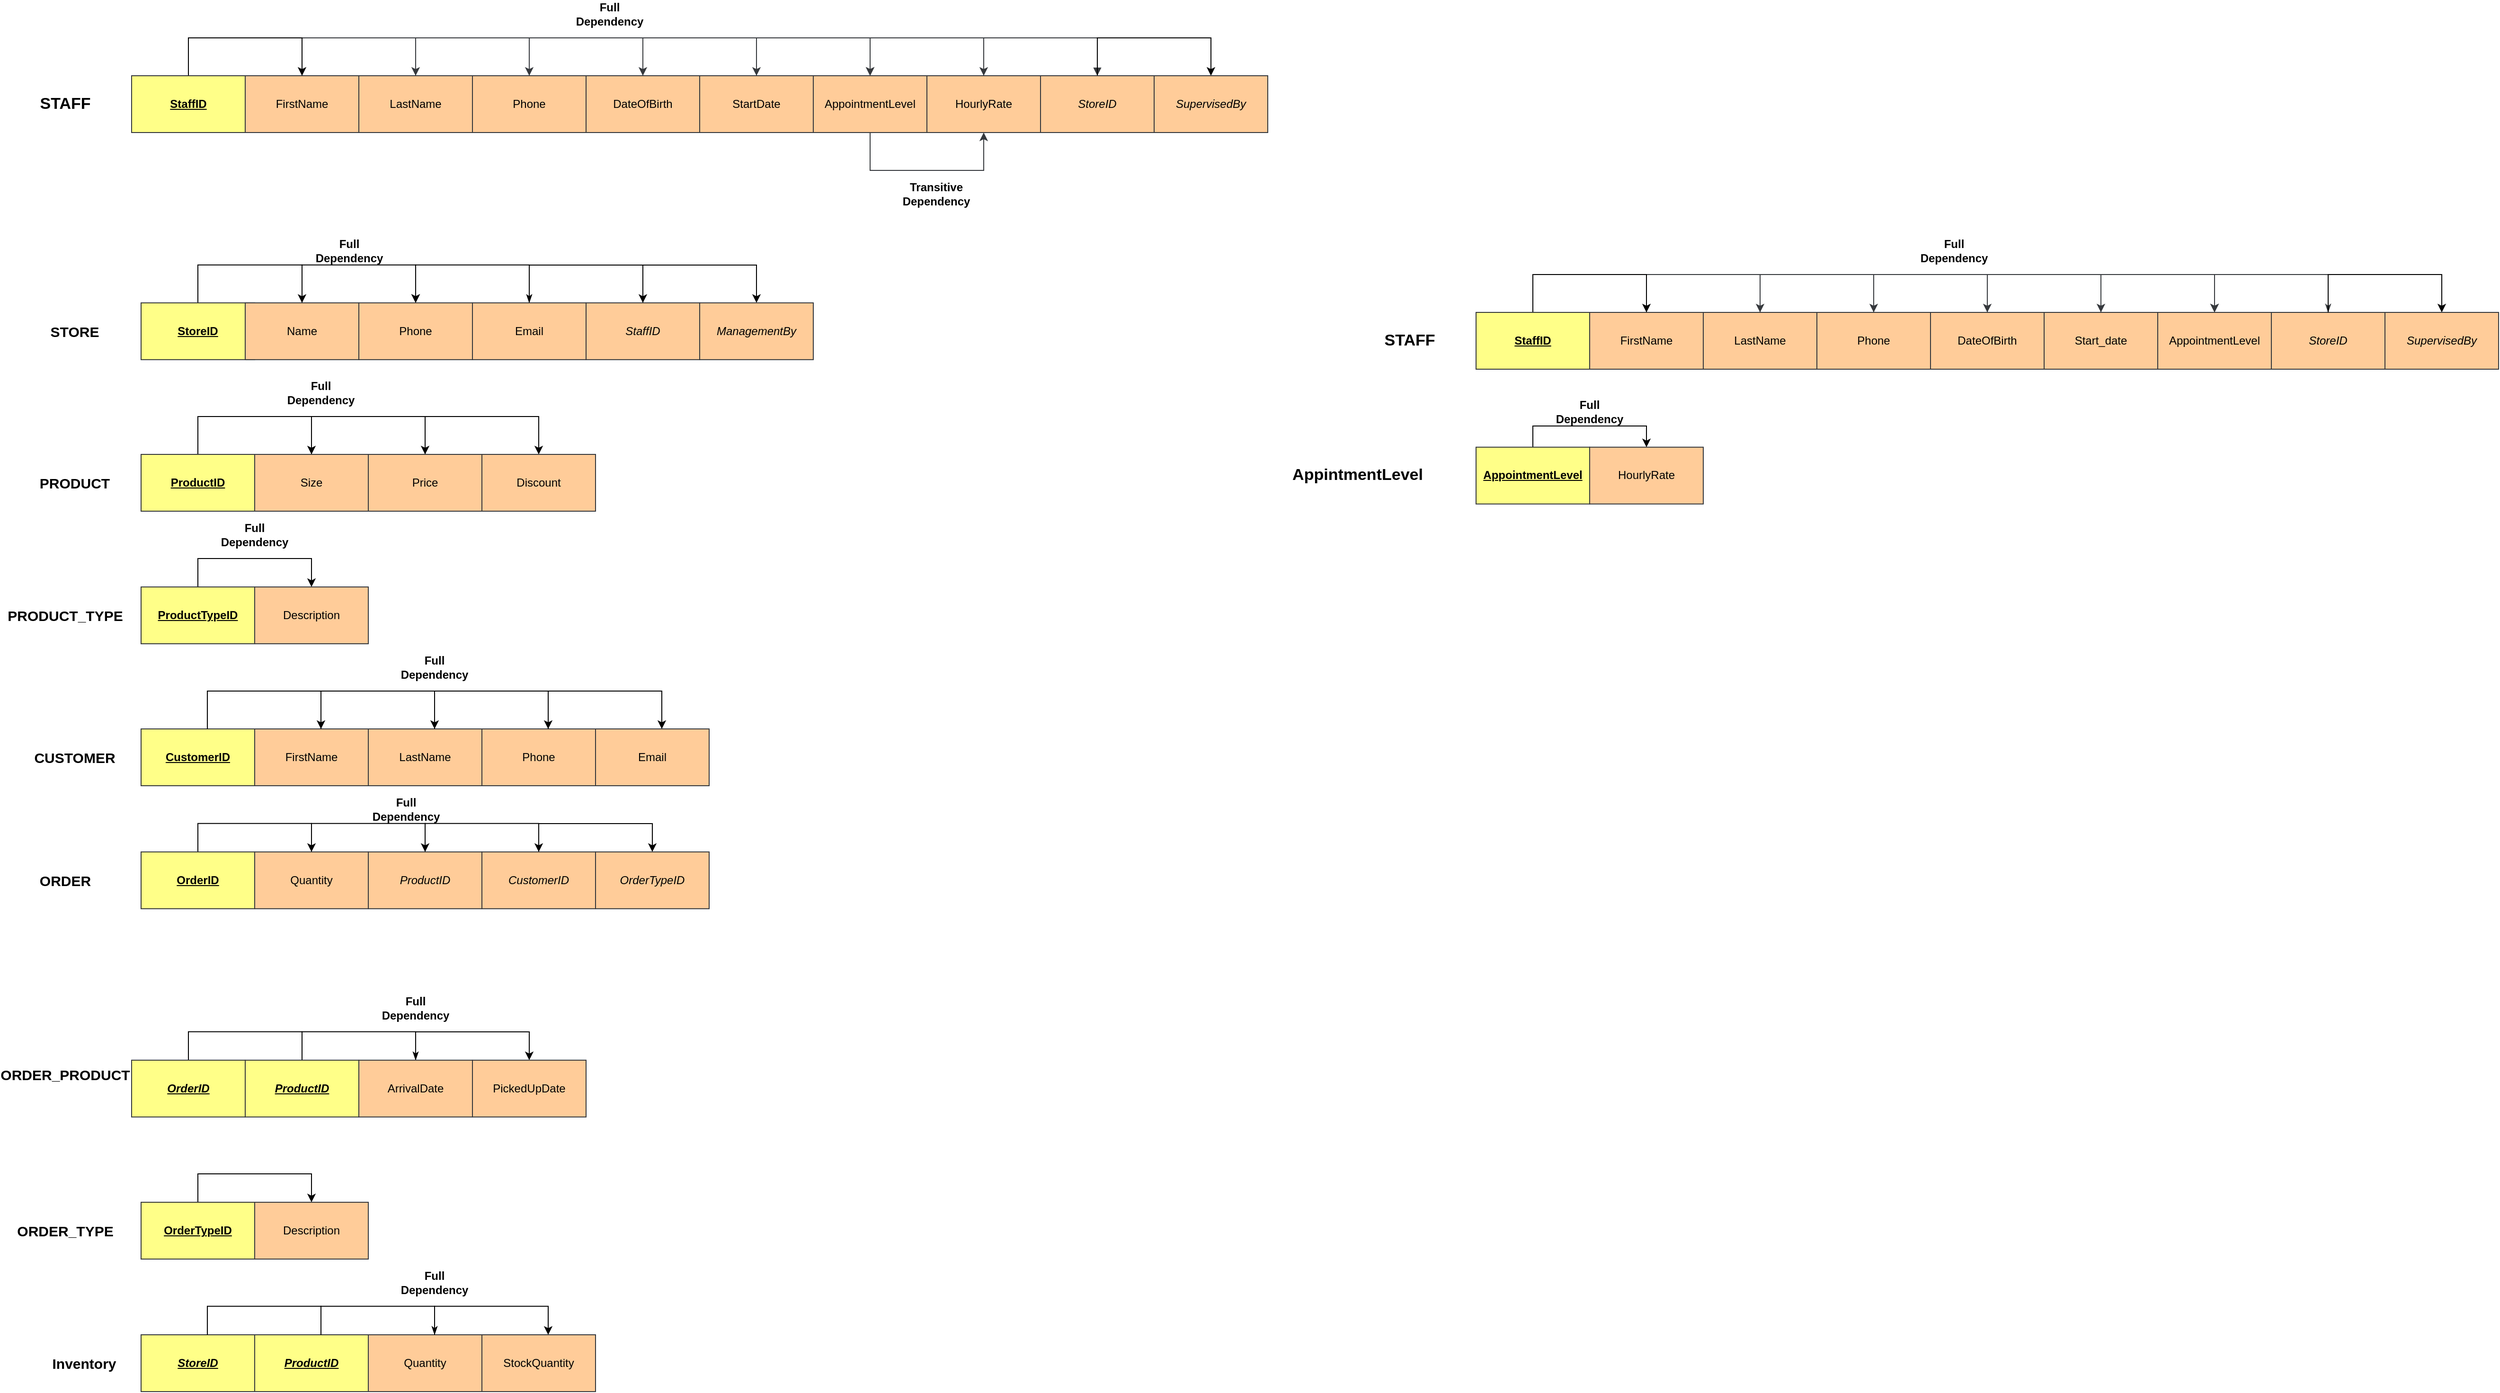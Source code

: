 <mxfile version="24.2.5" type="github">
  <diagram name="Page-1" id="vsKoGCdycT4E7C_BkJCi">
    <mxGraphModel dx="2415" dy="908" grid="1" gridSize="10" guides="1" tooltips="1" connect="1" arrows="1" fold="1" page="1" pageScale="1" pageWidth="827" pageHeight="1169" math="0" shadow="0">
      <root>
        <mxCell id="0" />
        <mxCell id="1" parent="0" />
        <mxCell id="8koZmzAshLNtYNsrI-Qs-1" value="" style="rounded=0;whiteSpace=wrap;html=1;fillColor=#ffcc99;strokeColor=#36393d;" vertex="1" parent="1">
          <mxGeometry x="160" y="120" width="120" height="60" as="geometry" />
        </mxCell>
        <mxCell id="8koZmzAshLNtYNsrI-Qs-2" value="" style="rounded=0;whiteSpace=wrap;html=1;fillColor=#ffcc99;strokeColor=#36393d;" vertex="1" parent="1">
          <mxGeometry x="160" y="120" width="120" height="60" as="geometry" />
        </mxCell>
        <mxCell id="8koZmzAshLNtYNsrI-Qs-3" style="edgeStyle=orthogonalEdgeStyle;rounded=0;orthogonalLoop=1;jettySize=auto;html=1;exitX=0.5;exitY=0;exitDx=0;exitDy=0;entryX=0.5;entryY=0;entryDx=0;entryDy=0;fillColor=#ffcc99;strokeColor=#36393d;" edge="1" parent="1" source="8koZmzAshLNtYNsrI-Qs-4" target="8koZmzAshLNtYNsrI-Qs-6">
          <mxGeometry relative="1" as="geometry">
            <Array as="points">
              <mxPoint x="220" y="80" />
              <mxPoint x="340" y="80" />
            </Array>
          </mxGeometry>
        </mxCell>
        <mxCell id="8koZmzAshLNtYNsrI-Qs-4" value="LastName" style="rounded=0;whiteSpace=wrap;html=1;fillColor=#ffcc99;strokeColor=#36393d;" vertex="1" parent="1">
          <mxGeometry x="160" y="120" width="120" height="60" as="geometry" />
        </mxCell>
        <mxCell id="8koZmzAshLNtYNsrI-Qs-5" style="edgeStyle=orthogonalEdgeStyle;rounded=0;orthogonalLoop=1;jettySize=auto;html=1;exitX=0.5;exitY=0;exitDx=0;exitDy=0;entryX=0.5;entryY=0;entryDx=0;entryDy=0;fillColor=#ffcc99;strokeColor=#36393d;" edge="1" parent="1" source="8koZmzAshLNtYNsrI-Qs-6" target="8koZmzAshLNtYNsrI-Qs-8">
          <mxGeometry relative="1" as="geometry">
            <Array as="points">
              <mxPoint x="340" y="80" />
              <mxPoint x="460" y="80" />
            </Array>
          </mxGeometry>
        </mxCell>
        <mxCell id="8koZmzAshLNtYNsrI-Qs-6" value="Phone" style="rounded=0;whiteSpace=wrap;html=1;fillColor=#ffcc99;strokeColor=#36393d;" vertex="1" parent="1">
          <mxGeometry x="280" y="120" width="120" height="60" as="geometry" />
        </mxCell>
        <mxCell id="8koZmzAshLNtYNsrI-Qs-7" style="edgeStyle=orthogonalEdgeStyle;rounded=0;orthogonalLoop=1;jettySize=auto;html=1;exitX=0.5;exitY=0;exitDx=0;exitDy=0;entryX=0.5;entryY=0;entryDx=0;entryDy=0;fillColor=#ffcc99;strokeColor=#36393d;" edge="1" parent="1" source="8koZmzAshLNtYNsrI-Qs-8" target="8koZmzAshLNtYNsrI-Qs-14">
          <mxGeometry relative="1" as="geometry">
            <Array as="points">
              <mxPoint x="460" y="80" />
              <mxPoint x="580" y="80" />
            </Array>
          </mxGeometry>
        </mxCell>
        <mxCell id="8koZmzAshLNtYNsrI-Qs-8" value="DateOfBirth" style="rounded=0;whiteSpace=wrap;html=1;fillColor=#ffcc99;strokeColor=#36393d;" vertex="1" parent="1">
          <mxGeometry x="400" y="120" width="120" height="60" as="geometry" />
        </mxCell>
        <mxCell id="8koZmzAshLNtYNsrI-Qs-9" style="edgeStyle=orthogonalEdgeStyle;rounded=0;orthogonalLoop=1;jettySize=auto;html=1;exitX=0.5;exitY=0;exitDx=0;exitDy=0;entryX=0.5;entryY=0;entryDx=0;entryDy=0;fillColor=#ffcc99;strokeColor=#36393d;" edge="1" parent="1" source="8koZmzAshLNtYNsrI-Qs-10" target="8koZmzAshLNtYNsrI-Qs-4">
          <mxGeometry relative="1" as="geometry">
            <Array as="points">
              <mxPoint x="100" y="80" />
              <mxPoint x="220" y="80" />
            </Array>
          </mxGeometry>
        </mxCell>
        <mxCell id="8koZmzAshLNtYNsrI-Qs-10" value="FirstName" style="rounded=0;whiteSpace=wrap;html=1;fillColor=#ffcc99;strokeColor=#36393d;" vertex="1" parent="1">
          <mxGeometry x="40" y="120" width="120" height="60" as="geometry" />
        </mxCell>
        <mxCell id="8koZmzAshLNtYNsrI-Qs-11" style="edgeStyle=orthogonalEdgeStyle;rounded=0;orthogonalLoop=1;jettySize=auto;html=1;exitX=0.5;exitY=0;exitDx=0;exitDy=0;entryX=0.5;entryY=0;entryDx=0;entryDy=0;" edge="1" parent="1" source="8koZmzAshLNtYNsrI-Qs-12" target="8koZmzAshLNtYNsrI-Qs-10">
          <mxGeometry relative="1" as="geometry">
            <Array as="points">
              <mxPoint x="-20" y="80" />
              <mxPoint x="100" y="80" />
            </Array>
          </mxGeometry>
        </mxCell>
        <mxCell id="8koZmzAshLNtYNsrI-Qs-12" value="&lt;b&gt;&lt;u&gt;StaffID&lt;/u&gt;&lt;/b&gt;" style="rounded=0;whiteSpace=wrap;html=1;fillColor=#ffff88;strokeColor=#36393d;" vertex="1" parent="1">
          <mxGeometry x="-80" y="120" width="120" height="60" as="geometry" />
        </mxCell>
        <mxCell id="8koZmzAshLNtYNsrI-Qs-13" style="edgeStyle=orthogonalEdgeStyle;rounded=0;orthogonalLoop=1;jettySize=auto;html=1;exitX=0.5;exitY=0;exitDx=0;exitDy=0;entryX=0.5;entryY=0;entryDx=0;entryDy=0;fillColor=#ffcc99;strokeColor=#36393d;" edge="1" parent="1" source="8koZmzAshLNtYNsrI-Qs-14" target="8koZmzAshLNtYNsrI-Qs-16">
          <mxGeometry relative="1" as="geometry">
            <Array as="points">
              <mxPoint x="580" y="80" />
              <mxPoint x="700" y="80" />
            </Array>
          </mxGeometry>
        </mxCell>
        <mxCell id="8koZmzAshLNtYNsrI-Qs-14" value="StartDate" style="rounded=0;whiteSpace=wrap;html=1;fillColor=#ffcc99;strokeColor=#36393d;" vertex="1" parent="1">
          <mxGeometry x="520" y="120" width="120" height="60" as="geometry" />
        </mxCell>
        <mxCell id="8koZmzAshLNtYNsrI-Qs-15" style="edgeStyle=orthogonalEdgeStyle;rounded=0;orthogonalLoop=1;jettySize=auto;html=1;exitX=0.5;exitY=1;exitDx=0;exitDy=0;entryX=0.5;entryY=1;entryDx=0;entryDy=0;fillColor=#ffcc99;strokeColor=#36393d;" edge="1" parent="1" source="8koZmzAshLNtYNsrI-Qs-16" target="8koZmzAshLNtYNsrI-Qs-18">
          <mxGeometry relative="1" as="geometry">
            <Array as="points">
              <mxPoint x="700" y="220" />
              <mxPoint x="820" y="220" />
            </Array>
          </mxGeometry>
        </mxCell>
        <mxCell id="8koZmzAshLNtYNsrI-Qs-16" value="AppointmentLevel" style="rounded=0;whiteSpace=wrap;html=1;fillColor=#ffcc99;strokeColor=#36393d;" vertex="1" parent="1">
          <mxGeometry x="640" y="120" width="120" height="60" as="geometry" />
        </mxCell>
        <mxCell id="8koZmzAshLNtYNsrI-Qs-17" style="edgeStyle=orthogonalEdgeStyle;rounded=0;orthogonalLoop=1;jettySize=auto;html=1;exitX=0.5;exitY=0;exitDx=0;exitDy=0;entryX=0.5;entryY=0;entryDx=0;entryDy=0;fillColor=#ffcc99;strokeColor=#36393d;" edge="1" parent="1" source="8koZmzAshLNtYNsrI-Qs-18" target="8koZmzAshLNtYNsrI-Qs-16">
          <mxGeometry relative="1" as="geometry">
            <Array as="points">
              <mxPoint x="820" y="80" />
              <mxPoint x="700" y="80" />
            </Array>
          </mxGeometry>
        </mxCell>
        <mxCell id="8koZmzAshLNtYNsrI-Qs-18" value="HourlyRate" style="rounded=0;whiteSpace=wrap;html=1;fillColor=#ffcc99;strokeColor=#36393d;" vertex="1" parent="1">
          <mxGeometry x="760" y="120" width="120" height="60" as="geometry" />
        </mxCell>
        <mxCell id="8koZmzAshLNtYNsrI-Qs-19" style="edgeStyle=orthogonalEdgeStyle;rounded=0;orthogonalLoop=1;jettySize=auto;html=1;exitX=0.5;exitY=0;exitDx=0;exitDy=0;entryX=0.5;entryY=0;entryDx=0;entryDy=0;startArrow=block;startFill=1;fillColor=#ffcc99;strokeColor=#36393d;" edge="1" parent="1" source="8koZmzAshLNtYNsrI-Qs-21" target="8koZmzAshLNtYNsrI-Qs-18">
          <mxGeometry relative="1" as="geometry">
            <Array as="points">
              <mxPoint x="940" y="80" />
              <mxPoint x="820" y="80" />
            </Array>
          </mxGeometry>
        </mxCell>
        <mxCell id="8koZmzAshLNtYNsrI-Qs-20" style="edgeStyle=orthogonalEdgeStyle;rounded=0;orthogonalLoop=1;jettySize=auto;html=1;exitX=0.5;exitY=0;exitDx=0;exitDy=0;entryX=0.5;entryY=0;entryDx=0;entryDy=0;" edge="1" parent="1" source="8koZmzAshLNtYNsrI-Qs-21" target="8koZmzAshLNtYNsrI-Qs-115">
          <mxGeometry relative="1" as="geometry">
            <Array as="points">
              <mxPoint x="940" y="80" />
              <mxPoint x="1060" y="80" />
            </Array>
          </mxGeometry>
        </mxCell>
        <mxCell id="8koZmzAshLNtYNsrI-Qs-21" value="&lt;i&gt;StoreID&lt;/i&gt;" style="rounded=0;whiteSpace=wrap;html=1;fillColor=#ffcc99;strokeColor=#36393d;" vertex="1" parent="1">
          <mxGeometry x="880" y="120" width="120" height="60" as="geometry" />
        </mxCell>
        <mxCell id="8koZmzAshLNtYNsrI-Qs-22" style="edgeStyle=orthogonalEdgeStyle;rounded=0;orthogonalLoop=1;jettySize=auto;html=1;exitX=0.5;exitY=0;exitDx=0;exitDy=0;entryX=0.5;entryY=0;entryDx=0;entryDy=0;" edge="1" parent="1" source="8koZmzAshLNtYNsrI-Qs-23" target="8koZmzAshLNtYNsrI-Qs-25">
          <mxGeometry relative="1" as="geometry">
            <Array as="points">
              <mxPoint x="-10" y="319.92" />
              <mxPoint x="100" y="319.92" />
            </Array>
          </mxGeometry>
        </mxCell>
        <mxCell id="8koZmzAshLNtYNsrI-Qs-23" value="&lt;u&gt;&lt;b&gt;StoreID&lt;/b&gt;&lt;/u&gt;" style="rounded=0;whiteSpace=wrap;html=1;fillColor=#ffff88;strokeColor=#36393d;" vertex="1" parent="1">
          <mxGeometry x="-70" y="359.92" width="120" height="60" as="geometry" />
        </mxCell>
        <mxCell id="8koZmzAshLNtYNsrI-Qs-24" style="edgeStyle=orthogonalEdgeStyle;rounded=0;orthogonalLoop=1;jettySize=auto;html=1;exitX=0.5;exitY=0;exitDx=0;exitDy=0;entryX=0.5;entryY=0;entryDx=0;entryDy=0;" edge="1" parent="1" source="8koZmzAshLNtYNsrI-Qs-25" target="8koZmzAshLNtYNsrI-Qs-26">
          <mxGeometry relative="1" as="geometry">
            <Array as="points">
              <mxPoint x="100" y="319.92" />
              <mxPoint x="220" y="319.92" />
            </Array>
          </mxGeometry>
        </mxCell>
        <mxCell id="8koZmzAshLNtYNsrI-Qs-25" value="Name" style="rounded=0;whiteSpace=wrap;html=1;fillColor=#ffcc99;strokeColor=#36393d;" vertex="1" parent="1">
          <mxGeometry x="40" y="359.92" width="120" height="60" as="geometry" />
        </mxCell>
        <mxCell id="8koZmzAshLNtYNsrI-Qs-26" value="Phone" style="rounded=0;whiteSpace=wrap;html=1;fillColor=#ffcc99;strokeColor=#36393d;" vertex="1" parent="1">
          <mxGeometry x="160" y="359.92" width="120" height="60" as="geometry" />
        </mxCell>
        <mxCell id="8koZmzAshLNtYNsrI-Qs-27" style="edgeStyle=orthogonalEdgeStyle;rounded=0;orthogonalLoop=1;jettySize=auto;html=1;exitX=0.5;exitY=0;exitDx=0;exitDy=0;entryX=0.5;entryY=0;entryDx=0;entryDy=0;startArrow=classicThin;startFill=1;" edge="1" parent="1" source="8koZmzAshLNtYNsrI-Qs-29" target="8koZmzAshLNtYNsrI-Qs-26">
          <mxGeometry relative="1" as="geometry">
            <Array as="points">
              <mxPoint x="340" y="319.92" />
              <mxPoint x="220" y="319.92" />
            </Array>
          </mxGeometry>
        </mxCell>
        <mxCell id="8koZmzAshLNtYNsrI-Qs-28" value="" style="edgeStyle=orthogonalEdgeStyle;rounded=0;orthogonalLoop=1;jettySize=auto;html=1;exitX=0.5;exitY=0;exitDx=0;exitDy=0;entryX=0.5;entryY=0;entryDx=0;entryDy=0;" edge="1" parent="1" source="8koZmzAshLNtYNsrI-Qs-29" target="8koZmzAshLNtYNsrI-Qs-119">
          <mxGeometry relative="1" as="geometry">
            <Array as="points">
              <mxPoint x="340" y="320" />
              <mxPoint x="460" y="320" />
            </Array>
          </mxGeometry>
        </mxCell>
        <mxCell id="8koZmzAshLNtYNsrI-Qs-29" value="Email" style="rounded=0;whiteSpace=wrap;html=1;fillColor=#ffcc99;strokeColor=#36393d;" vertex="1" parent="1">
          <mxGeometry x="280" y="359.92" width="120" height="60" as="geometry" />
        </mxCell>
        <mxCell id="8koZmzAshLNtYNsrI-Qs-30" style="edgeStyle=orthogonalEdgeStyle;rounded=0;orthogonalLoop=1;jettySize=auto;html=1;exitX=0.5;exitY=0;exitDx=0;exitDy=0;entryX=0.5;entryY=0;entryDx=0;entryDy=0;" edge="1" parent="1" source="8koZmzAshLNtYNsrI-Qs-31">
          <mxGeometry relative="1" as="geometry">
            <Array as="points">
              <mxPoint x="-10" y="480.0" />
              <mxPoint x="110" y="480.0" />
            </Array>
            <mxPoint x="110" y="520" as="targetPoint" />
          </mxGeometry>
        </mxCell>
        <mxCell id="8koZmzAshLNtYNsrI-Qs-31" value="&lt;u&gt;&lt;b&gt;ProductID&lt;/b&gt;&lt;/u&gt;" style="rounded=0;whiteSpace=wrap;html=1;fillColor=#ffff88;strokeColor=#36393d;" vertex="1" parent="1">
          <mxGeometry x="-70" y="520" width="120" height="60" as="geometry" />
        </mxCell>
        <mxCell id="8koZmzAshLNtYNsrI-Qs-32" style="edgeStyle=orthogonalEdgeStyle;rounded=0;orthogonalLoop=1;jettySize=auto;html=1;exitX=0.5;exitY=0;exitDx=0;exitDy=0;entryX=0.5;entryY=0;entryDx=0;entryDy=0;" edge="1" parent="1" source="8koZmzAshLNtYNsrI-Qs-33" target="8koZmzAshLNtYNsrI-Qs-35">
          <mxGeometry relative="1" as="geometry">
            <Array as="points">
              <mxPoint x="110" y="480.0" />
              <mxPoint x="230" y="480.0" />
            </Array>
          </mxGeometry>
        </mxCell>
        <mxCell id="8koZmzAshLNtYNsrI-Qs-33" value="Size" style="rounded=0;whiteSpace=wrap;html=1;fillColor=#ffcc99;strokeColor=#36393d;" vertex="1" parent="1">
          <mxGeometry x="50" y="520" width="120" height="60" as="geometry" />
        </mxCell>
        <mxCell id="8koZmzAshLNtYNsrI-Qs-34" style="edgeStyle=orthogonalEdgeStyle;rounded=0;orthogonalLoop=1;jettySize=auto;html=1;exitX=0.5;exitY=0;exitDx=0;exitDy=0;entryX=0.5;entryY=0;entryDx=0;entryDy=0;" edge="1" parent="1" source="8koZmzAshLNtYNsrI-Qs-35" target="8koZmzAshLNtYNsrI-Qs-36">
          <mxGeometry relative="1" as="geometry">
            <Array as="points">
              <mxPoint x="230" y="480.0" />
              <mxPoint x="350" y="480.0" />
            </Array>
          </mxGeometry>
        </mxCell>
        <mxCell id="8koZmzAshLNtYNsrI-Qs-35" value="Price" style="rounded=0;whiteSpace=wrap;html=1;fillColor=#ffcc99;strokeColor=#36393d;" vertex="1" parent="1">
          <mxGeometry x="170" y="520" width="120" height="60" as="geometry" />
        </mxCell>
        <mxCell id="8koZmzAshLNtYNsrI-Qs-36" value="Discount" style="rounded=0;whiteSpace=wrap;html=1;fillColor=#ffcc99;strokeColor=#36393d;" vertex="1" parent="1">
          <mxGeometry x="290" y="520" width="120" height="60" as="geometry" />
        </mxCell>
        <mxCell id="8koZmzAshLNtYNsrI-Qs-37" value="&lt;u&gt;&lt;b&gt;CustomerID&lt;/b&gt;&lt;/u&gt;" style="rounded=0;whiteSpace=wrap;html=1;fillColor=#ffff88;strokeColor=#36393d;" vertex="1" parent="1">
          <mxGeometry x="-70" y="810" width="120" height="60" as="geometry" />
        </mxCell>
        <mxCell id="8koZmzAshLNtYNsrI-Qs-38" value="FirstName" style="rounded=0;whiteSpace=wrap;html=1;fillColor=#ffcc99;strokeColor=#36393d;" vertex="1" parent="1">
          <mxGeometry x="50" y="810" width="120" height="60" as="geometry" />
        </mxCell>
        <mxCell id="8koZmzAshLNtYNsrI-Qs-39" value="LastName" style="rounded=0;whiteSpace=wrap;html=1;fillColor=#ffcc99;strokeColor=#36393d;" vertex="1" parent="1">
          <mxGeometry x="170" y="810" width="120" height="60" as="geometry" />
        </mxCell>
        <mxCell id="8koZmzAshLNtYNsrI-Qs-40" value="Phone" style="rounded=0;whiteSpace=wrap;html=1;fillColor=#ffcc99;strokeColor=#36393d;" vertex="1" parent="1">
          <mxGeometry x="290" y="810" width="120" height="60" as="geometry" />
        </mxCell>
        <mxCell id="8koZmzAshLNtYNsrI-Qs-41" value="Email" style="rounded=0;whiteSpace=wrap;html=1;fillColor=#ffcc99;strokeColor=#36393d;" vertex="1" parent="1">
          <mxGeometry x="410" y="810" width="120" height="60" as="geometry" />
        </mxCell>
        <mxCell id="8koZmzAshLNtYNsrI-Qs-42" style="edgeStyle=orthogonalEdgeStyle;rounded=0;orthogonalLoop=1;jettySize=auto;html=1;exitX=0.5;exitY=0;exitDx=0;exitDy=0;entryX=0.5;entryY=0;entryDx=0;entryDy=0;" edge="1" parent="1" source="8koZmzAshLNtYNsrI-Qs-43" target="8koZmzAshLNtYNsrI-Qs-45">
          <mxGeometry relative="1" as="geometry">
            <Array as="points">
              <mxPoint x="-10" y="909.92" />
              <mxPoint x="110" y="909.92" />
            </Array>
          </mxGeometry>
        </mxCell>
        <mxCell id="8koZmzAshLNtYNsrI-Qs-43" value="&lt;u&gt;&lt;b&gt;OrderID&lt;/b&gt;&lt;/u&gt;" style="rounded=0;whiteSpace=wrap;html=1;fillColor=#ffff88;strokeColor=#36393d;" vertex="1" parent="1">
          <mxGeometry x="-70" y="939.92" width="120" height="60" as="geometry" />
        </mxCell>
        <mxCell id="8koZmzAshLNtYNsrI-Qs-44" style="edgeStyle=orthogonalEdgeStyle;rounded=0;orthogonalLoop=1;jettySize=auto;html=1;exitX=0.5;exitY=0;exitDx=0;exitDy=0;entryX=0.5;entryY=0;entryDx=0;entryDy=0;" edge="1" parent="1" source="8koZmzAshLNtYNsrI-Qs-45" target="8koZmzAshLNtYNsrI-Qs-47">
          <mxGeometry relative="1" as="geometry">
            <Array as="points">
              <mxPoint x="110" y="909.92" />
              <mxPoint x="230" y="909.92" />
            </Array>
          </mxGeometry>
        </mxCell>
        <mxCell id="8koZmzAshLNtYNsrI-Qs-45" value="Quantity" style="rounded=0;whiteSpace=wrap;html=1;fillColor=#ffcc99;strokeColor=#36393d;" vertex="1" parent="1">
          <mxGeometry x="50" y="939.92" width="120" height="60" as="geometry" />
        </mxCell>
        <mxCell id="8koZmzAshLNtYNsrI-Qs-46" style="edgeStyle=orthogonalEdgeStyle;rounded=0;orthogonalLoop=1;jettySize=auto;html=1;exitX=0.5;exitY=0;exitDx=0;exitDy=0;entryX=0.5;entryY=0;entryDx=0;entryDy=0;" edge="1" parent="1" source="8koZmzAshLNtYNsrI-Qs-47" target="8koZmzAshLNtYNsrI-Qs-67">
          <mxGeometry relative="1" as="geometry">
            <Array as="points">
              <mxPoint x="230" y="909.92" />
              <mxPoint x="350" y="909.92" />
            </Array>
          </mxGeometry>
        </mxCell>
        <mxCell id="8koZmzAshLNtYNsrI-Qs-47" value="&lt;i&gt;ProductID&lt;/i&gt;" style="rounded=0;whiteSpace=wrap;html=1;fillColor=#ffcc99;strokeColor=#36393d;" vertex="1" parent="1">
          <mxGeometry x="170" y="939.92" width="120" height="60" as="geometry" />
        </mxCell>
        <mxCell id="8koZmzAshLNtYNsrI-Qs-48" style="edgeStyle=orthogonalEdgeStyle;rounded=0;orthogonalLoop=1;jettySize=auto;html=1;exitX=0.5;exitY=0;exitDx=0;exitDy=0;entryX=0.5;entryY=0;entryDx=0;entryDy=0;endArrow=none;endFill=0;" edge="1" parent="1" source="8koZmzAshLNtYNsrI-Qs-49" target="8koZmzAshLNtYNsrI-Qs-51">
          <mxGeometry relative="1" as="geometry">
            <Array as="points">
              <mxPoint x="-20" y="1129.92" />
              <mxPoint x="100" y="1129.92" />
            </Array>
          </mxGeometry>
        </mxCell>
        <mxCell id="8koZmzAshLNtYNsrI-Qs-49" value="&lt;u&gt;&lt;i&gt;&lt;b&gt;OrderID&lt;/b&gt;&lt;/i&gt;&lt;/u&gt;" style="rounded=0;whiteSpace=wrap;html=1;fillColor=#ffff88;strokeColor=#36393d;" vertex="1" parent="1">
          <mxGeometry x="-80" y="1159.92" width="120" height="60" as="geometry" />
        </mxCell>
        <mxCell id="8koZmzAshLNtYNsrI-Qs-50" style="edgeStyle=orthogonalEdgeStyle;rounded=0;orthogonalLoop=1;jettySize=auto;html=1;exitX=0.5;exitY=0;exitDx=0;exitDy=0;entryX=0.5;entryY=0;entryDx=0;entryDy=0;endArrow=classicThin;endFill=1;" edge="1" parent="1" source="8koZmzAshLNtYNsrI-Qs-51">
          <mxGeometry relative="1" as="geometry">
            <Array as="points">
              <mxPoint x="100" y="1129.92" />
              <mxPoint x="220" y="1129.92" />
            </Array>
            <mxPoint x="220" y="1159.92" as="targetPoint" />
          </mxGeometry>
        </mxCell>
        <mxCell id="8koZmzAshLNtYNsrI-Qs-51" value="&lt;u&gt;&lt;i&gt;&lt;b&gt;ProductID&lt;/b&gt;&lt;/i&gt;&lt;/u&gt;" style="rounded=0;whiteSpace=wrap;html=1;fillColor=#ffff88;strokeColor=#36393d;" vertex="1" parent="1">
          <mxGeometry x="40" y="1159.92" width="120" height="60" as="geometry" />
        </mxCell>
        <mxCell id="8koZmzAshLNtYNsrI-Qs-52" style="edgeStyle=orthogonalEdgeStyle;rounded=0;orthogonalLoop=1;jettySize=auto;html=1;exitX=0.5;exitY=0;exitDx=0;exitDy=0;entryX=0.5;entryY=0;entryDx=0;entryDy=0;" edge="1" parent="1" target="8koZmzAshLNtYNsrI-Qs-64">
          <mxGeometry relative="1" as="geometry">
            <Array as="points">
              <mxPoint x="220" y="1130" />
              <mxPoint x="340" y="1130" />
            </Array>
            <mxPoint x="220" y="1159.92" as="sourcePoint" />
          </mxGeometry>
        </mxCell>
        <mxCell id="8koZmzAshLNtYNsrI-Qs-53" value="ArrivalDate" style="rounded=0;whiteSpace=wrap;html=1;fillColor=#ffcc99;strokeColor=#36393d;" vertex="1" parent="1">
          <mxGeometry x="160" y="1159.92" width="120" height="60" as="geometry" />
        </mxCell>
        <mxCell id="8koZmzAshLNtYNsrI-Qs-54" value="&lt;b&gt;Transitive Dependency&lt;/b&gt;" style="text;html=1;align=center;verticalAlign=middle;whiteSpace=wrap;rounded=0;" vertex="1" parent="1">
          <mxGeometry x="740" y="230" width="60" height="30" as="geometry" />
        </mxCell>
        <mxCell id="8koZmzAshLNtYNsrI-Qs-55" value="&lt;b&gt;Full Dependency&lt;/b&gt;" style="text;html=1;align=center;verticalAlign=middle;whiteSpace=wrap;rounded=0;" vertex="1" parent="1">
          <mxGeometry x="395" y="40" width="60" height="30" as="geometry" />
        </mxCell>
        <mxCell id="8koZmzAshLNtYNsrI-Qs-56" value="&lt;b&gt;Full Dependency&lt;/b&gt;" style="text;html=1;align=center;verticalAlign=middle;whiteSpace=wrap;rounded=0;" vertex="1" parent="1">
          <mxGeometry x="120" y="290" width="60" height="30" as="geometry" />
        </mxCell>
        <mxCell id="8koZmzAshLNtYNsrI-Qs-57" value="&lt;b&gt;Full Dependency&lt;/b&gt;" style="text;html=1;align=center;verticalAlign=middle;whiteSpace=wrap;rounded=0;" vertex="1" parent="1">
          <mxGeometry x="90" y="440" width="60" height="30" as="geometry" />
        </mxCell>
        <mxCell id="8koZmzAshLNtYNsrI-Qs-58" style="edgeStyle=orthogonalEdgeStyle;rounded=0;orthogonalLoop=1;jettySize=auto;html=1;exitX=0.5;exitY=0;exitDx=0;exitDy=0;entryX=0.5;entryY=0;entryDx=0;entryDy=0;" edge="1" parent="1">
          <mxGeometry relative="1" as="geometry">
            <mxPoint y="810" as="sourcePoint" />
            <mxPoint x="120" y="810" as="targetPoint" />
            <Array as="points">
              <mxPoint y="770" />
              <mxPoint x="120" y="770" />
            </Array>
          </mxGeometry>
        </mxCell>
        <mxCell id="8koZmzAshLNtYNsrI-Qs-59" style="edgeStyle=orthogonalEdgeStyle;rounded=0;orthogonalLoop=1;jettySize=auto;html=1;exitX=0.5;exitY=0;exitDx=0;exitDy=0;entryX=0.5;entryY=0;entryDx=0;entryDy=0;" edge="1" parent="1">
          <mxGeometry relative="1" as="geometry">
            <mxPoint x="120" y="810" as="sourcePoint" />
            <mxPoint x="240" y="810" as="targetPoint" />
            <Array as="points">
              <mxPoint x="120" y="770" />
              <mxPoint x="240" y="770" />
            </Array>
          </mxGeometry>
        </mxCell>
        <mxCell id="8koZmzAshLNtYNsrI-Qs-60" style="edgeStyle=orthogonalEdgeStyle;rounded=0;orthogonalLoop=1;jettySize=auto;html=1;exitX=0.5;exitY=0;exitDx=0;exitDy=0;entryX=0.5;entryY=0;entryDx=0;entryDy=0;" edge="1" parent="1">
          <mxGeometry relative="1" as="geometry">
            <mxPoint x="240" y="810" as="sourcePoint" />
            <mxPoint x="360" y="810" as="targetPoint" />
            <Array as="points">
              <mxPoint x="240" y="770" />
              <mxPoint x="360" y="770" />
            </Array>
          </mxGeometry>
        </mxCell>
        <mxCell id="8koZmzAshLNtYNsrI-Qs-61" style="edgeStyle=orthogonalEdgeStyle;rounded=0;orthogonalLoop=1;jettySize=auto;html=1;exitX=0.5;exitY=0;exitDx=0;exitDy=0;entryX=0.5;entryY=0;entryDx=0;entryDy=0;" edge="1" parent="1">
          <mxGeometry relative="1" as="geometry">
            <mxPoint x="360" y="810" as="sourcePoint" />
            <mxPoint x="480" y="810" as="targetPoint" />
            <Array as="points">
              <mxPoint x="360" y="770" />
              <mxPoint x="480" y="770" />
            </Array>
          </mxGeometry>
        </mxCell>
        <mxCell id="8koZmzAshLNtYNsrI-Qs-62" value="&lt;b&gt;Full Dependency&lt;/b&gt;" style="text;html=1;align=center;verticalAlign=middle;whiteSpace=wrap;rounded=0;" vertex="1" parent="1">
          <mxGeometry x="210" y="730" width="60" height="30" as="geometry" />
        </mxCell>
        <mxCell id="8koZmzAshLNtYNsrI-Qs-63" value="&lt;b&gt;Full Dependency&lt;/b&gt;" style="text;html=1;align=center;verticalAlign=middle;whiteSpace=wrap;rounded=0;" vertex="1" parent="1">
          <mxGeometry x="180" y="879.92" width="60" height="30" as="geometry" />
        </mxCell>
        <mxCell id="8koZmzAshLNtYNsrI-Qs-64" value="PickedUpDate" style="rounded=0;whiteSpace=wrap;html=1;fillColor=#ffcc99;strokeColor=#36393d;" vertex="1" parent="1">
          <mxGeometry x="280" y="1159.92" width="120" height="60" as="geometry" />
        </mxCell>
        <mxCell id="8koZmzAshLNtYNsrI-Qs-65" value="&lt;b&gt;Full Dependency&lt;/b&gt;" style="text;html=1;align=center;verticalAlign=middle;whiteSpace=wrap;rounded=0;" vertex="1" parent="1">
          <mxGeometry x="190" y="1089.92" width="60" height="30" as="geometry" />
        </mxCell>
        <mxCell id="8koZmzAshLNtYNsrI-Qs-66" value="" style="edgeStyle=orthogonalEdgeStyle;rounded=0;orthogonalLoop=1;jettySize=auto;html=1;exitX=0.5;exitY=0;exitDx=0;exitDy=0;entryX=0.5;entryY=0;entryDx=0;entryDy=0;" edge="1" parent="1" source="8koZmzAshLNtYNsrI-Qs-67" target="8koZmzAshLNtYNsrI-Qs-122">
          <mxGeometry relative="1" as="geometry">
            <Array as="points">
              <mxPoint x="350" y="910" />
              <mxPoint x="470" y="910" />
            </Array>
          </mxGeometry>
        </mxCell>
        <mxCell id="8koZmzAshLNtYNsrI-Qs-67" value="&lt;i&gt;CustomerID&lt;/i&gt;" style="rounded=0;whiteSpace=wrap;html=1;fillColor=#ffcc99;strokeColor=#36393d;" vertex="1" parent="1">
          <mxGeometry x="290" y="939.92" width="120" height="60" as="geometry" />
        </mxCell>
        <mxCell id="8koZmzAshLNtYNsrI-Qs-68" value="&lt;b&gt;&lt;font style=&quot;font-size: 17px;&quot;&gt;STAFF&lt;/font&gt;&lt;/b&gt;" style="text;html=1;align=center;verticalAlign=middle;whiteSpace=wrap;rounded=0;" vertex="1" parent="1">
          <mxGeometry x="-180" y="135" width="60" height="30" as="geometry" />
        </mxCell>
        <mxCell id="8koZmzAshLNtYNsrI-Qs-69" value="&lt;b&gt;&lt;font style=&quot;font-size: 15px;&quot;&gt;STORE&lt;/font&gt;&lt;/b&gt;" style="text;html=1;align=center;verticalAlign=middle;whiteSpace=wrap;rounded=0;" vertex="1" parent="1">
          <mxGeometry x="-170" y="374.92" width="60" height="30" as="geometry" />
        </mxCell>
        <mxCell id="8koZmzAshLNtYNsrI-Qs-70" value="&lt;b&gt;&lt;font style=&quot;font-size: 15px;&quot;&gt;PRODUCT&lt;/font&gt;&lt;/b&gt;" style="text;html=1;align=center;verticalAlign=middle;whiteSpace=wrap;rounded=0;" vertex="1" parent="1">
          <mxGeometry x="-170" y="535" width="60" height="30" as="geometry" />
        </mxCell>
        <mxCell id="8koZmzAshLNtYNsrI-Qs-71" value="&lt;b&gt;&lt;font style=&quot;font-size: 15px;&quot;&gt;CUSTOMER&lt;/font&gt;&lt;/b&gt;" style="text;html=1;align=center;verticalAlign=middle;whiteSpace=wrap;rounded=0;" vertex="1" parent="1">
          <mxGeometry x="-170" y="825" width="60" height="30" as="geometry" />
        </mxCell>
        <mxCell id="8koZmzAshLNtYNsrI-Qs-72" value="&lt;b&gt;&lt;font style=&quot;font-size: 15px;&quot;&gt;ORDER&lt;/font&gt;&lt;/b&gt;" style="text;html=1;align=center;verticalAlign=middle;whiteSpace=wrap;rounded=0;" vertex="1" parent="1">
          <mxGeometry x="-180" y="954.92" width="60" height="30" as="geometry" />
        </mxCell>
        <mxCell id="8koZmzAshLNtYNsrI-Qs-73" value="&lt;b&gt;&lt;font style=&quot;font-size: 15px;&quot;&gt;ORDER_PRODUCT&lt;/font&gt;&lt;/b&gt;" style="text;html=1;align=center;verticalAlign=middle;whiteSpace=wrap;rounded=0;" vertex="1" parent="1">
          <mxGeometry x="-180" y="1159.92" width="60" height="30" as="geometry" />
        </mxCell>
        <mxCell id="8koZmzAshLNtYNsrI-Qs-74" value="" style="rounded=0;whiteSpace=wrap;html=1;fillColor=#ffcc99;strokeColor=#36393d;" vertex="1" parent="1">
          <mxGeometry x="1580" y="370" width="120" height="60" as="geometry" />
        </mxCell>
        <mxCell id="8koZmzAshLNtYNsrI-Qs-75" value="" style="rounded=0;whiteSpace=wrap;html=1;fillColor=#ffcc99;strokeColor=#36393d;" vertex="1" parent="1">
          <mxGeometry x="1580" y="370" width="120" height="60" as="geometry" />
        </mxCell>
        <mxCell id="8koZmzAshLNtYNsrI-Qs-76" style="edgeStyle=orthogonalEdgeStyle;rounded=0;orthogonalLoop=1;jettySize=auto;html=1;exitX=0.5;exitY=0;exitDx=0;exitDy=0;entryX=0.5;entryY=0;entryDx=0;entryDy=0;fillColor=#ffcc99;strokeColor=#36393d;" edge="1" parent="1" source="8koZmzAshLNtYNsrI-Qs-77" target="8koZmzAshLNtYNsrI-Qs-79">
          <mxGeometry relative="1" as="geometry">
            <Array as="points">
              <mxPoint x="1640" y="330" />
              <mxPoint x="1760" y="330" />
            </Array>
          </mxGeometry>
        </mxCell>
        <mxCell id="8koZmzAshLNtYNsrI-Qs-77" value="LastName" style="rounded=0;whiteSpace=wrap;html=1;fillColor=#ffcc99;strokeColor=#36393d;" vertex="1" parent="1">
          <mxGeometry x="1580" y="370" width="120" height="60" as="geometry" />
        </mxCell>
        <mxCell id="8koZmzAshLNtYNsrI-Qs-78" style="edgeStyle=orthogonalEdgeStyle;rounded=0;orthogonalLoop=1;jettySize=auto;html=1;exitX=0.5;exitY=0;exitDx=0;exitDy=0;entryX=0.5;entryY=0;entryDx=0;entryDy=0;fillColor=#ffcc99;strokeColor=#36393d;" edge="1" parent="1" source="8koZmzAshLNtYNsrI-Qs-79" target="8koZmzAshLNtYNsrI-Qs-81">
          <mxGeometry relative="1" as="geometry">
            <Array as="points">
              <mxPoint x="1760" y="330" />
              <mxPoint x="1880" y="330" />
            </Array>
          </mxGeometry>
        </mxCell>
        <mxCell id="8koZmzAshLNtYNsrI-Qs-79" value="Phone" style="rounded=0;whiteSpace=wrap;html=1;fillColor=#ffcc99;strokeColor=#36393d;" vertex="1" parent="1">
          <mxGeometry x="1700" y="370" width="120" height="60" as="geometry" />
        </mxCell>
        <mxCell id="8koZmzAshLNtYNsrI-Qs-80" style="edgeStyle=orthogonalEdgeStyle;rounded=0;orthogonalLoop=1;jettySize=auto;html=1;exitX=0.5;exitY=0;exitDx=0;exitDy=0;entryX=0.5;entryY=0;entryDx=0;entryDy=0;fillColor=#ffcc99;strokeColor=#36393d;" edge="1" parent="1" source="8koZmzAshLNtYNsrI-Qs-81" target="8koZmzAshLNtYNsrI-Qs-87">
          <mxGeometry relative="1" as="geometry">
            <Array as="points">
              <mxPoint x="1880" y="330" />
              <mxPoint x="2000" y="330" />
            </Array>
          </mxGeometry>
        </mxCell>
        <mxCell id="8koZmzAshLNtYNsrI-Qs-81" value="DateOfBirth" style="rounded=0;whiteSpace=wrap;html=1;fillColor=#ffcc99;strokeColor=#36393d;" vertex="1" parent="1">
          <mxGeometry x="1820" y="370" width="120" height="60" as="geometry" />
        </mxCell>
        <mxCell id="8koZmzAshLNtYNsrI-Qs-82" style="edgeStyle=orthogonalEdgeStyle;rounded=0;orthogonalLoop=1;jettySize=auto;html=1;exitX=0.5;exitY=0;exitDx=0;exitDy=0;entryX=0.5;entryY=0;entryDx=0;entryDy=0;fillColor=#ffcc99;strokeColor=#36393d;" edge="1" parent="1" source="8koZmzAshLNtYNsrI-Qs-83" target="8koZmzAshLNtYNsrI-Qs-77">
          <mxGeometry relative="1" as="geometry">
            <Array as="points">
              <mxPoint x="1520" y="330" />
              <mxPoint x="1640" y="330" />
            </Array>
          </mxGeometry>
        </mxCell>
        <mxCell id="8koZmzAshLNtYNsrI-Qs-83" value="FirstName" style="rounded=0;whiteSpace=wrap;html=1;fillColor=#ffcc99;strokeColor=#36393d;" vertex="1" parent="1">
          <mxGeometry x="1460" y="370" width="120" height="60" as="geometry" />
        </mxCell>
        <mxCell id="8koZmzAshLNtYNsrI-Qs-84" style="edgeStyle=orthogonalEdgeStyle;rounded=0;orthogonalLoop=1;jettySize=auto;html=1;exitX=0.5;exitY=0;exitDx=0;exitDy=0;entryX=0.5;entryY=0;entryDx=0;entryDy=0;" edge="1" parent="1" source="8koZmzAshLNtYNsrI-Qs-85" target="8koZmzAshLNtYNsrI-Qs-83">
          <mxGeometry relative="1" as="geometry">
            <Array as="points">
              <mxPoint x="1400" y="330" />
              <mxPoint x="1520" y="330" />
            </Array>
          </mxGeometry>
        </mxCell>
        <mxCell id="8koZmzAshLNtYNsrI-Qs-85" value="&lt;b&gt;&lt;u&gt;StaffID&lt;/u&gt;&lt;/b&gt;" style="rounded=0;whiteSpace=wrap;html=1;fillColor=#ffff88;strokeColor=#36393d;" vertex="1" parent="1">
          <mxGeometry x="1340" y="370" width="120" height="60" as="geometry" />
        </mxCell>
        <mxCell id="8koZmzAshLNtYNsrI-Qs-86" style="edgeStyle=orthogonalEdgeStyle;rounded=0;orthogonalLoop=1;jettySize=auto;html=1;exitX=0.5;exitY=0;exitDx=0;exitDy=0;entryX=0.5;entryY=0;entryDx=0;entryDy=0;fillColor=#ffcc99;strokeColor=#36393d;" edge="1" parent="1" source="8koZmzAshLNtYNsrI-Qs-87" target="8koZmzAshLNtYNsrI-Qs-88">
          <mxGeometry relative="1" as="geometry">
            <Array as="points">
              <mxPoint x="2000" y="330" />
              <mxPoint x="2120" y="330" />
            </Array>
          </mxGeometry>
        </mxCell>
        <mxCell id="8koZmzAshLNtYNsrI-Qs-87" value="Start_date" style="rounded=0;whiteSpace=wrap;html=1;fillColor=#ffcc99;strokeColor=#36393d;" vertex="1" parent="1">
          <mxGeometry x="1940" y="370" width="120" height="60" as="geometry" />
        </mxCell>
        <mxCell id="8koZmzAshLNtYNsrI-Qs-88" value="AppointmentLevel" style="rounded=0;whiteSpace=wrap;html=1;fillColor=#ffcc99;strokeColor=#36393d;" vertex="1" parent="1">
          <mxGeometry x="2060" y="370" width="120" height="60" as="geometry" />
        </mxCell>
        <mxCell id="8koZmzAshLNtYNsrI-Qs-89" style="edgeStyle=orthogonalEdgeStyle;rounded=0;orthogonalLoop=1;jettySize=auto;html=1;exitX=0.5;exitY=0;exitDx=0;exitDy=0;entryX=0.5;entryY=0;entryDx=0;entryDy=0;fillColor=#ffcc99;strokeColor=#36393d;startArrow=classicThin;startFill=1;" edge="1" parent="1" target="8koZmzAshLNtYNsrI-Qs-88">
          <mxGeometry relative="1" as="geometry">
            <Array as="points">
              <mxPoint x="2240" y="330" />
              <mxPoint x="2120" y="330" />
            </Array>
            <mxPoint x="2240" y="370" as="sourcePoint" />
          </mxGeometry>
        </mxCell>
        <mxCell id="8koZmzAshLNtYNsrI-Qs-90" value="&lt;i&gt;StoreID&lt;/i&gt;" style="rounded=0;whiteSpace=wrap;html=1;fillColor=#ffcc99;strokeColor=#36393d;" vertex="1" parent="1">
          <mxGeometry x="2180" y="370" width="120" height="60" as="geometry" />
        </mxCell>
        <mxCell id="8koZmzAshLNtYNsrI-Qs-91" value="&lt;b&gt;Full Dependency&lt;/b&gt;" style="text;html=1;align=center;verticalAlign=middle;whiteSpace=wrap;rounded=0;" vertex="1" parent="1">
          <mxGeometry x="1815" y="290" width="60" height="30" as="geometry" />
        </mxCell>
        <mxCell id="8koZmzAshLNtYNsrI-Qs-92" value="&lt;b&gt;&lt;font style=&quot;font-size: 17px;&quot;&gt;STAFF&lt;/font&gt;&lt;/b&gt;" style="text;html=1;align=center;verticalAlign=middle;whiteSpace=wrap;rounded=0;" vertex="1" parent="1">
          <mxGeometry x="1240" y="385" width="60" height="30" as="geometry" />
        </mxCell>
        <mxCell id="8koZmzAshLNtYNsrI-Qs-93" value="HourlyRate" style="rounded=0;whiteSpace=wrap;html=1;fillColor=#ffcc99;strokeColor=#36393d;" vertex="1" parent="1">
          <mxGeometry x="1460" y="512.38" width="120" height="60" as="geometry" />
        </mxCell>
        <mxCell id="8koZmzAshLNtYNsrI-Qs-94" style="edgeStyle=orthogonalEdgeStyle;rounded=0;orthogonalLoop=1;jettySize=auto;html=1;exitX=0.5;exitY=0;exitDx=0;exitDy=0;entryX=0.5;entryY=0;entryDx=0;entryDy=0;" edge="1" parent="1" source="8koZmzAshLNtYNsrI-Qs-95" target="8koZmzAshLNtYNsrI-Qs-93">
          <mxGeometry relative="1" as="geometry">
            <Array as="points">
              <mxPoint x="1400" y="490" />
              <mxPoint x="1520" y="490" />
            </Array>
          </mxGeometry>
        </mxCell>
        <mxCell id="8koZmzAshLNtYNsrI-Qs-95" value="&lt;b&gt;&lt;u&gt;AppointmentLevel&lt;/u&gt;&lt;/b&gt;" style="rounded=0;whiteSpace=wrap;html=1;fillColor=#ffff88;strokeColor=#36393d;" vertex="1" parent="1">
          <mxGeometry x="1340" y="512.38" width="120" height="60" as="geometry" />
        </mxCell>
        <mxCell id="8koZmzAshLNtYNsrI-Qs-96" value="&lt;b&gt;&lt;font style=&quot;font-size: 17px;&quot;&gt;AppintmentL&lt;/font&gt;&lt;/b&gt;&lt;b style=&quot;background-color: initial;&quot;&gt;&lt;font style=&quot;font-size: 17px;&quot;&gt;evel&lt;/font&gt;&lt;/b&gt;" style="text;html=1;align=center;verticalAlign=middle;whiteSpace=wrap;rounded=0;" vertex="1" parent="1">
          <mxGeometry x="1185" y="527.38" width="60" height="30" as="geometry" />
        </mxCell>
        <mxCell id="8koZmzAshLNtYNsrI-Qs-97" value="&lt;b&gt;Full Dependency&lt;/b&gt;" style="text;html=1;align=center;verticalAlign=middle;whiteSpace=wrap;rounded=0;" vertex="1" parent="1">
          <mxGeometry x="1430" y="459.92" width="60" height="30" as="geometry" />
        </mxCell>
        <mxCell id="8koZmzAshLNtYNsrI-Qs-98" value="&lt;u&gt;&lt;i&gt;&lt;b&gt;StoreID&lt;/b&gt;&lt;/i&gt;&lt;/u&gt;" style="rounded=0;whiteSpace=wrap;html=1;fillColor=#ffff88;strokeColor=#36393d;" vertex="1" parent="1">
          <mxGeometry x="-70" y="1450" width="120" height="60" as="geometry" />
        </mxCell>
        <mxCell id="8koZmzAshLNtYNsrI-Qs-99" value="&lt;u&gt;&lt;i&gt;&lt;b&gt;ProductID&lt;/b&gt;&lt;/i&gt;&lt;/u&gt;" style="rounded=0;whiteSpace=wrap;html=1;fillColor=#ffff88;strokeColor=#36393d;" vertex="1" parent="1">
          <mxGeometry x="50" y="1450" width="120" height="60" as="geometry" />
        </mxCell>
        <mxCell id="8koZmzAshLNtYNsrI-Qs-100" value="Quantity" style="rounded=0;whiteSpace=wrap;html=1;fillColor=#ffcc99;strokeColor=#36393d;" vertex="1" parent="1">
          <mxGeometry x="170" y="1450" width="120" height="60" as="geometry" />
        </mxCell>
        <mxCell id="8koZmzAshLNtYNsrI-Qs-101" value="StockQuantity" style="rounded=0;whiteSpace=wrap;html=1;fillColor=#ffcc99;strokeColor=#36393d;" vertex="1" parent="1">
          <mxGeometry x="290" y="1450" width="120" height="60" as="geometry" />
        </mxCell>
        <mxCell id="8koZmzAshLNtYNsrI-Qs-102" style="edgeStyle=orthogonalEdgeStyle;rounded=0;orthogonalLoop=1;jettySize=auto;html=1;exitX=0.5;exitY=0;exitDx=0;exitDy=0;entryX=0.5;entryY=0;entryDx=0;entryDy=0;endArrow=none;endFill=0;" edge="1" parent="1">
          <mxGeometry relative="1" as="geometry">
            <mxPoint y="1450" as="sourcePoint" />
            <mxPoint x="120" y="1450" as="targetPoint" />
            <Array as="points">
              <mxPoint y="1419.92" />
              <mxPoint x="120" y="1419.92" />
            </Array>
          </mxGeometry>
        </mxCell>
        <mxCell id="8koZmzAshLNtYNsrI-Qs-103" style="edgeStyle=orthogonalEdgeStyle;rounded=0;orthogonalLoop=1;jettySize=auto;html=1;exitX=0.5;exitY=0;exitDx=0;exitDy=0;entryX=0.5;entryY=0;entryDx=0;entryDy=0;endArrow=classicThin;endFill=1;" edge="1" parent="1">
          <mxGeometry relative="1" as="geometry">
            <mxPoint x="120" y="1450" as="sourcePoint" />
            <mxPoint x="240" y="1450" as="targetPoint" />
            <Array as="points">
              <mxPoint x="120" y="1419.92" />
              <mxPoint x="240" y="1419.92" />
            </Array>
          </mxGeometry>
        </mxCell>
        <mxCell id="8koZmzAshLNtYNsrI-Qs-104" style="edgeStyle=orthogonalEdgeStyle;rounded=0;orthogonalLoop=1;jettySize=auto;html=1;exitX=0.5;exitY=0;exitDx=0;exitDy=0;entryX=0.5;entryY=0;entryDx=0;entryDy=0;" edge="1" parent="1">
          <mxGeometry relative="1" as="geometry">
            <mxPoint x="240" y="1450" as="sourcePoint" />
            <mxPoint x="360" y="1450" as="targetPoint" />
            <Array as="points">
              <mxPoint x="240" y="1419.92" />
              <mxPoint x="360" y="1419.92" />
            </Array>
          </mxGeometry>
        </mxCell>
        <mxCell id="8koZmzAshLNtYNsrI-Qs-105" value="&lt;b&gt;Full Dependency&lt;/b&gt;" style="text;html=1;align=center;verticalAlign=middle;whiteSpace=wrap;rounded=0;" vertex="1" parent="1">
          <mxGeometry x="210" y="1379.92" width="60" height="30" as="geometry" />
        </mxCell>
        <mxCell id="8koZmzAshLNtYNsrI-Qs-106" value="&lt;b&gt;&lt;font style=&quot;font-size: 15px;&quot;&gt;Inventory&lt;/font&gt;&lt;/b&gt;" style="text;html=1;align=center;verticalAlign=middle;whiteSpace=wrap;rounded=0;" vertex="1" parent="1">
          <mxGeometry x="-160" y="1465" width="60" height="30" as="geometry" />
        </mxCell>
        <mxCell id="8koZmzAshLNtYNsrI-Qs-107" style="edgeStyle=orthogonalEdgeStyle;rounded=0;orthogonalLoop=1;jettySize=auto;html=1;exitX=0.5;exitY=0;exitDx=0;exitDy=0;entryX=0.5;entryY=0;entryDx=0;entryDy=0;" edge="1" parent="1" source="8koZmzAshLNtYNsrI-Qs-108" target="8koZmzAshLNtYNsrI-Qs-109">
          <mxGeometry relative="1" as="geometry">
            <Array as="points">
              <mxPoint x="-10" y="1280.02" />
              <mxPoint x="110" y="1280.02" />
            </Array>
          </mxGeometry>
        </mxCell>
        <mxCell id="8koZmzAshLNtYNsrI-Qs-108" value="&lt;u&gt;&lt;b&gt;OrderTypeID&lt;/b&gt;&lt;/u&gt;" style="rounded=0;whiteSpace=wrap;html=1;fillColor=#ffff88;strokeColor=#36393d;" vertex="1" parent="1">
          <mxGeometry x="-70" y="1310.02" width="120" height="60" as="geometry" />
        </mxCell>
        <mxCell id="8koZmzAshLNtYNsrI-Qs-109" value="Description" style="rounded=0;whiteSpace=wrap;html=1;fillColor=#ffcc99;strokeColor=#36393d;" vertex="1" parent="1">
          <mxGeometry x="50" y="1310.02" width="120" height="60" as="geometry" />
        </mxCell>
        <mxCell id="8koZmzAshLNtYNsrI-Qs-110" value="&lt;b&gt;&lt;font style=&quot;font-size: 15px;&quot;&gt;ORDER_TYPE&lt;/font&gt;&lt;/b&gt;" style="text;html=1;align=center;verticalAlign=middle;whiteSpace=wrap;rounded=0;" vertex="1" parent="1">
          <mxGeometry x="-180" y="1325.02" width="60" height="30" as="geometry" />
        </mxCell>
        <mxCell id="8koZmzAshLNtYNsrI-Qs-111" style="edgeStyle=orthogonalEdgeStyle;rounded=0;orthogonalLoop=1;jettySize=auto;html=1;exitX=0.5;exitY=0;exitDx=0;exitDy=0;entryX=0.5;entryY=0;entryDx=0;entryDy=0;" edge="1" parent="1" source="8koZmzAshLNtYNsrI-Qs-112" target="8koZmzAshLNtYNsrI-Qs-113">
          <mxGeometry relative="1" as="geometry">
            <Array as="points">
              <mxPoint x="-10" y="630.04" />
              <mxPoint x="110" y="630.04" />
            </Array>
          </mxGeometry>
        </mxCell>
        <mxCell id="8koZmzAshLNtYNsrI-Qs-112" value="&lt;u&gt;&lt;b&gt;ProductTypeID&lt;/b&gt;&lt;/u&gt;" style="rounded=0;whiteSpace=wrap;html=1;fillColor=#ffff88;strokeColor=#36393d;" vertex="1" parent="1">
          <mxGeometry x="-70" y="660.04" width="120" height="60" as="geometry" />
        </mxCell>
        <mxCell id="8koZmzAshLNtYNsrI-Qs-113" value="Description" style="rounded=0;whiteSpace=wrap;html=1;fillColor=#ffcc99;strokeColor=#36393d;" vertex="1" parent="1">
          <mxGeometry x="50" y="660.04" width="120" height="60" as="geometry" />
        </mxCell>
        <mxCell id="8koZmzAshLNtYNsrI-Qs-114" value="&lt;b&gt;&lt;font style=&quot;font-size: 15px;&quot;&gt;PRODUCT_TYPE&lt;/font&gt;&lt;/b&gt;" style="text;html=1;align=center;verticalAlign=middle;whiteSpace=wrap;rounded=0;" vertex="1" parent="1">
          <mxGeometry x="-180" y="675.04" width="60" height="30" as="geometry" />
        </mxCell>
        <mxCell id="8koZmzAshLNtYNsrI-Qs-115" value="&lt;i&gt;SupervisedBy&lt;/i&gt;" style="rounded=0;whiteSpace=wrap;html=1;fillColor=#ffcc99;strokeColor=#36393d;" vertex="1" parent="1">
          <mxGeometry x="1000" y="120" width="120" height="60" as="geometry" />
        </mxCell>
        <mxCell id="8koZmzAshLNtYNsrI-Qs-116" style="edgeStyle=orthogonalEdgeStyle;rounded=0;orthogonalLoop=1;jettySize=auto;html=1;exitX=0.5;exitY=0;exitDx=0;exitDy=0;entryX=0.5;entryY=0;entryDx=0;entryDy=0;" edge="1" parent="1" target="8koZmzAshLNtYNsrI-Qs-117">
          <mxGeometry relative="1" as="geometry">
            <mxPoint x="2240" y="370" as="sourcePoint" />
            <Array as="points">
              <mxPoint x="2240" y="330" />
              <mxPoint x="2360" y="330" />
            </Array>
          </mxGeometry>
        </mxCell>
        <mxCell id="8koZmzAshLNtYNsrI-Qs-117" value="&lt;i&gt;SupervisedBy&lt;/i&gt;" style="rounded=0;whiteSpace=wrap;html=1;fillColor=#ffcc99;strokeColor=#36393d;" vertex="1" parent="1">
          <mxGeometry x="2300" y="370" width="120" height="60" as="geometry" />
        </mxCell>
        <mxCell id="8koZmzAshLNtYNsrI-Qs-118" value="" style="edgeStyle=orthogonalEdgeStyle;rounded=0;orthogonalLoop=1;jettySize=auto;html=1;exitX=0.5;exitY=0;exitDx=0;exitDy=0;entryX=0.5;entryY=0;entryDx=0;entryDy=0;" edge="1" parent="1" source="8koZmzAshLNtYNsrI-Qs-119" target="8koZmzAshLNtYNsrI-Qs-120">
          <mxGeometry relative="1" as="geometry">
            <Array as="points">
              <mxPoint x="460" y="320" />
              <mxPoint x="580" y="320" />
            </Array>
          </mxGeometry>
        </mxCell>
        <mxCell id="8koZmzAshLNtYNsrI-Qs-119" value="&lt;i&gt;StaffID&lt;/i&gt;" style="rounded=0;whiteSpace=wrap;html=1;fillColor=#ffcc99;strokeColor=#36393d;" vertex="1" parent="1">
          <mxGeometry x="400" y="359.92" width="120" height="60" as="geometry" />
        </mxCell>
        <mxCell id="8koZmzAshLNtYNsrI-Qs-120" value="&lt;i&gt;ManagementBy&lt;/i&gt;" style="rounded=0;whiteSpace=wrap;html=1;fillColor=#ffcc99;strokeColor=#36393d;" vertex="1" parent="1">
          <mxGeometry x="520" y="359.92" width="120" height="60" as="geometry" />
        </mxCell>
        <mxCell id="8koZmzAshLNtYNsrI-Qs-121" value="&lt;b&gt;Full Dependency&lt;/b&gt;" style="text;html=1;align=center;verticalAlign=middle;whiteSpace=wrap;rounded=0;" vertex="1" parent="1">
          <mxGeometry x="20" y="590" width="60" height="30" as="geometry" />
        </mxCell>
        <mxCell id="8koZmzAshLNtYNsrI-Qs-122" value="&lt;i&gt;OrderTypeID&lt;/i&gt;" style="rounded=0;whiteSpace=wrap;html=1;fillColor=#ffcc99;strokeColor=#36393d;" vertex="1" parent="1">
          <mxGeometry x="410" y="939.92" width="120" height="60" as="geometry" />
        </mxCell>
      </root>
    </mxGraphModel>
  </diagram>
</mxfile>
